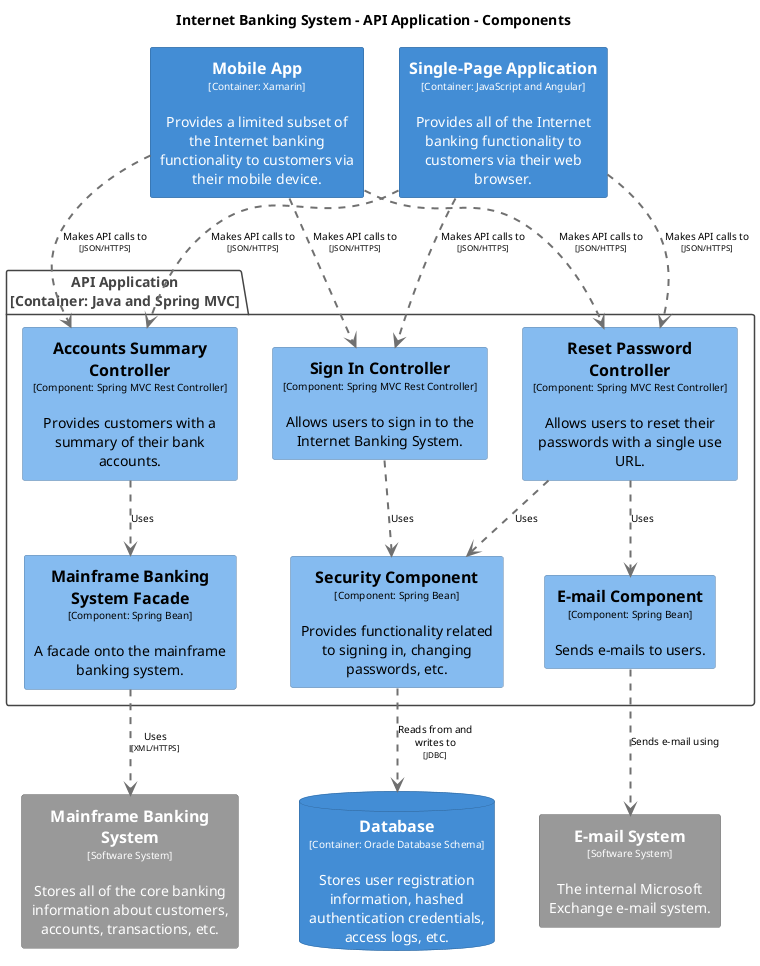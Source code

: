 @startuml
title Internet Banking System - API Application - Components

skinparam {
  shadowing false
  arrowFontSize 10
  defaultTextAlignment center
  wrapWidth 200
  maxMessageSize 100
  PackageBorderColor<<group>> #cccccc
  PackageFontColor<<group>> #cccccc
}
hide stereotype

skinparam rectangle<<30>> {
  BackgroundColor #85bbf0
  FontColor #000000
  BorderColor #5d82a8
}
skinparam database<<21>> {
  BackgroundColor #438dd5
  FontColor #ffffff
  BorderColor #2e6295
}
skinparam rectangle<<34>> {
  BackgroundColor #85bbf0
  FontColor #000000
  BorderColor #5d82a8
}
skinparam rectangle<<6>> {
  BackgroundColor #999999
  FontColor #ffffff
  BorderColor #6b6b6b
}
skinparam rectangle<<4>> {
  BackgroundColor #999999
  FontColor #ffffff
  BorderColor #6b6b6b
}
skinparam rectangle<<33>> {
  BackgroundColor #85bbf0
  FontColor #000000
  BorderColor #5d82a8
}
skinparam rectangle<<18>> {
  BackgroundColor #438dd5
  FontColor #ffffff
  BorderColor #2e6295
}
skinparam rectangle<<31>> {
  BackgroundColor #85bbf0
  FontColor #000000
  BorderColor #5d82a8
}
skinparam rectangle<<32>> {
  BackgroundColor #85bbf0
  FontColor #000000
  BorderColor #5d82a8
}
skinparam rectangle<<29>> {
  BackgroundColor #85bbf0
  FontColor #000000
  BorderColor #5d82a8
}
skinparam rectangle<<17>> {
  BackgroundColor #438dd5
  FontColor #ffffff
  BorderColor #2e6295
}

rectangle "==Mainframe Banking System\n<size:10>[Software System]</size>\n\nStores all of the core banking information about customers, accounts, transactions, etc." <<4>> as 4
rectangle "==Single-Page Application\n<size:10>[Container: JavaScript and Angular]</size>\n\nProvides all of the Internet banking functionality to customers via their web browser." <<17>> as 17
rectangle "==E-mail System\n<size:10>[Software System]</size>\n\nThe internal Microsoft Exchange e-mail system." <<6>> as 6
rectangle "==Mobile App\n<size:10>[Container: Xamarin]</size>\n\nProvides a limited subset of the Internet banking functionality to customers via their mobile device." <<18>> as 18
database "==Database\n<size:10>[Container: Oracle Database Schema]</size>\n\nStores user registration information, hashed authentication credentials, access logs, etc." <<21>> as 21

package "API Application\n[Container: Java and Spring MVC]" <<20>> {
  skinparam PackageBorderColor<<20>> #444444
  skinparam PackageFontColor<<20>> #444444

  rectangle "==Sign In Controller\n<size:10>[Component: Spring MVC Rest Controller]</size>\n\nAllows users to sign in to the Internet Banking System." <<29>> as 29
  rectangle "==Accounts Summary Controller\n<size:10>[Component: Spring MVC Rest Controller]</size>\n\nProvides customers with a summary of their bank accounts." <<30>> as 30
  rectangle "==Reset Password Controller\n<size:10>[Component: Spring MVC Rest Controller]</size>\n\nAllows users to reset their passwords with a single use URL." <<31>> as 31
  rectangle "==Security Component\n<size:10>[Component: Spring Bean]</size>\n\nProvides functionality related to signing in, changing passwords, etc." <<32>> as 32
  rectangle "==Mainframe Banking System Facade\n<size:10>[Component: Spring Bean]</size>\n\nA facade onto the mainframe banking system." <<33>> as 33
  rectangle "==E-mail Component\n<size:10>[Component: Spring Bean]</size>\n\nSends e-mails to users." <<34>> as 34
}

17 .[#707070,thickness=2].> 29 : "Makes API calls to\n<size:8>[JSON/HTTPS]</size>"
17 .[#707070,thickness=2].> 31 : "Makes API calls to\n<size:8>[JSON/HTTPS]</size>"
17 .[#707070,thickness=2].> 30 : "Makes API calls to\n<size:8>[JSON/HTTPS]</size>"
18 .[#707070,thickness=2].> 29 : "Makes API calls to\n<size:8>[JSON/HTTPS]</size>"
18 .[#707070,thickness=2].> 31 : "Makes API calls to\n<size:8>[JSON/HTTPS]</size>"
18 .[#707070,thickness=2].> 30 : "Makes API calls to\n<size:8>[JSON/HTTPS]</size>"
29 .[#707070,thickness=2].> 32 : "Uses"
30 .[#707070,thickness=2].> 33 : "Uses"
31 .[#707070,thickness=2].> 32 : "Uses"
31 .[#707070,thickness=2].> 34 : "Uses"
32 .[#707070,thickness=2].> 21 : "Reads from and writes to\n<size:8>[JDBC]</size>"
33 .[#707070,thickness=2].> 4 : "Uses\n<size:8>[XML/HTTPS]</size>"
34 .[#707070,thickness=2].> 6 : "Sends e-mail using"
@enduml